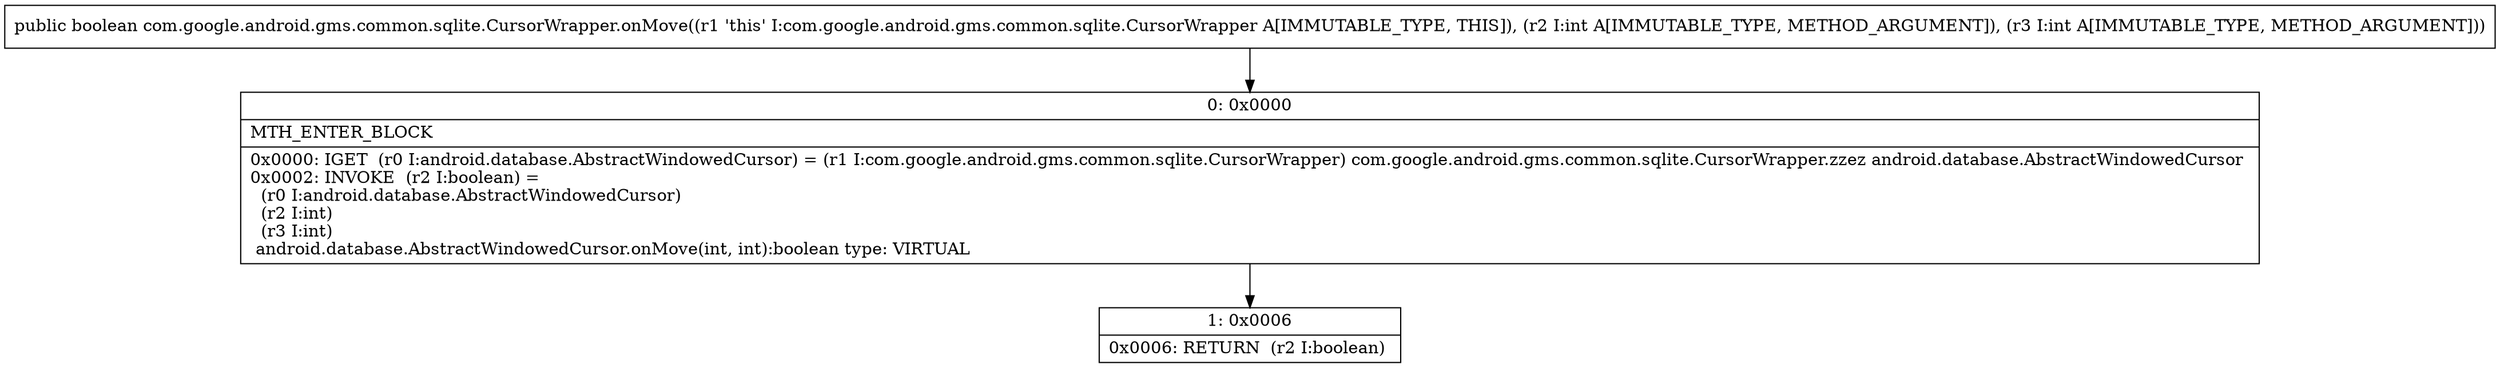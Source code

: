 digraph "CFG forcom.google.android.gms.common.sqlite.CursorWrapper.onMove(II)Z" {
Node_0 [shape=record,label="{0\:\ 0x0000|MTH_ENTER_BLOCK\l|0x0000: IGET  (r0 I:android.database.AbstractWindowedCursor) = (r1 I:com.google.android.gms.common.sqlite.CursorWrapper) com.google.android.gms.common.sqlite.CursorWrapper.zzez android.database.AbstractWindowedCursor \l0x0002: INVOKE  (r2 I:boolean) = \l  (r0 I:android.database.AbstractWindowedCursor)\l  (r2 I:int)\l  (r3 I:int)\l android.database.AbstractWindowedCursor.onMove(int, int):boolean type: VIRTUAL \l}"];
Node_1 [shape=record,label="{1\:\ 0x0006|0x0006: RETURN  (r2 I:boolean) \l}"];
MethodNode[shape=record,label="{public boolean com.google.android.gms.common.sqlite.CursorWrapper.onMove((r1 'this' I:com.google.android.gms.common.sqlite.CursorWrapper A[IMMUTABLE_TYPE, THIS]), (r2 I:int A[IMMUTABLE_TYPE, METHOD_ARGUMENT]), (r3 I:int A[IMMUTABLE_TYPE, METHOD_ARGUMENT])) }"];
MethodNode -> Node_0;
Node_0 -> Node_1;
}

